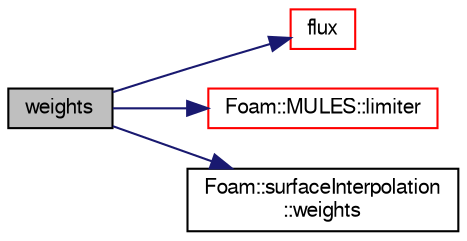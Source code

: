 digraph "weights"
{
  bgcolor="transparent";
  edge [fontname="FreeSans",fontsize="10",labelfontname="FreeSans",labelfontsize="10"];
  node [fontname="FreeSans",fontsize="10",shape=record];
  rankdir="LR";
  Node201 [label="weights",height=0.2,width=0.4,color="black", fillcolor="grey75", style="filled", fontcolor="black"];
  Node201 -> Node202 [color="midnightblue",fontsize="10",style="solid",fontname="FreeSans"];
  Node202 [label="flux",height=0.2,width=0.4,color="red",URL="$a23038.html#aabefd3725590bfddd04fa3504628d9a3",tooltip="Return the interpolation weighting factors. "];
  Node201 -> Node216 [color="midnightblue",fontsize="10",style="solid",fontname="FreeSans"];
  Node216 [label="Foam::MULES::limiter",height=0.2,width=0.4,color="red",URL="$a21136.html#ae90eb6b771613f9ffe9bbe814bc2d479"];
  Node201 -> Node303 [color="midnightblue",fontsize="10",style="solid",fontname="FreeSans"];
  Node303 [label="Foam::surfaceInterpolation\l::weights",height=0.2,width=0.4,color="black",URL="$a23274.html#aa70c1bfa29f7a80ca05603f89f3a6bd5",tooltip="Return reference to linear difference weighting factors. "];
}
